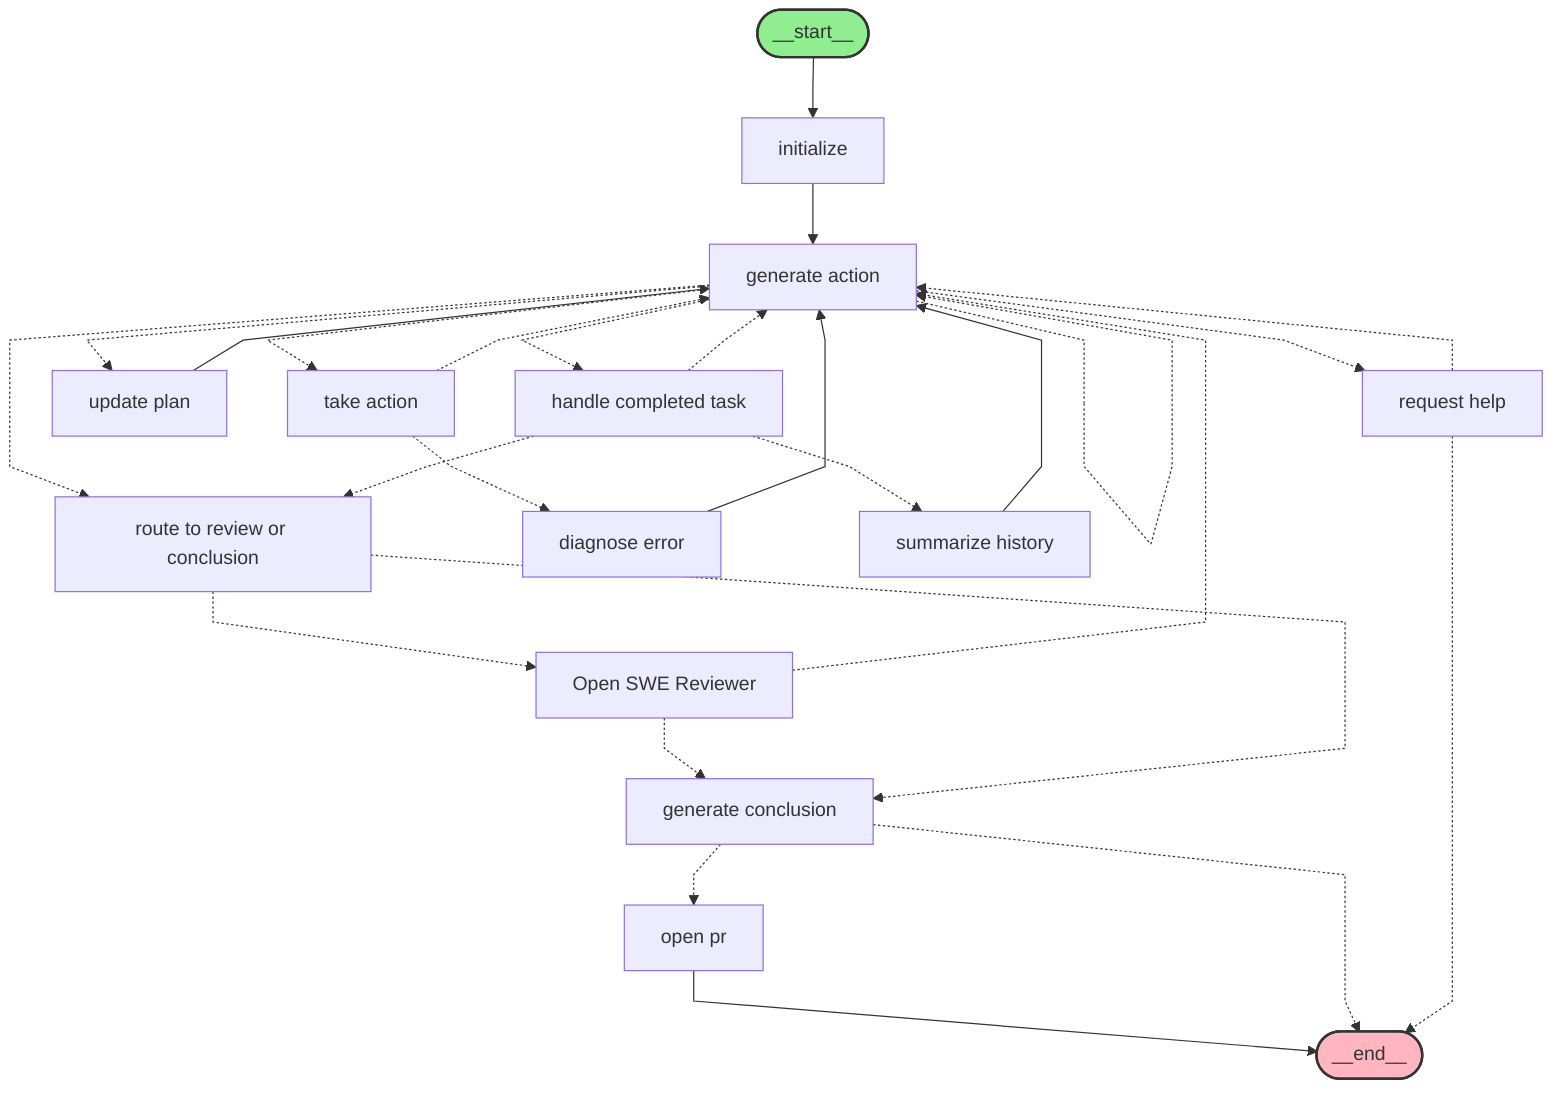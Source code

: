 %%{init: {"flowchart": {"curve": "linear"}}}%%
graph TD;
	__start__([__start__]):::startNode
	initialize[initialize]
	generateaction[generate action]
	takeaction[take action]
	updateplan[update plan]
	handlecompletedtask[handle completed task]
	generateconclusion[generate conclusion]
	requesthelp[request help]
	routetorevieworconclusion[route to review or conclusion]
	reviewersubgraph[Open SWE   Reviewer]
	openpr[open pr]
	diagnoseerror[diagnose error]
	summarizehistory[summarize history]
	__end__([__end__]):::endNode

	__start__ --> initialize
	diagnoseerror --> generateaction
	initialize --> generateaction
	openpr --> __end__
	summarizehistory --> generateaction
	updateplan --> generateaction

	generateaction -.-> takeaction
	generateaction -.-> requesthelp
	generateaction -.-> routetorevieworconclusion
	generateaction -.-> updateplan
	generateaction -.-> generateaction
	generateaction -.-> handlecompletedtask
	reviewersubgraph -.-> generateconclusion
	reviewersubgraph -.-> generateaction
	takeaction -.-> generateaction
	takeaction -.-> diagnoseerror
	handlecompletedtask -.-> summarizehistory
	handlecompletedtask -.-> generateaction
	handlecompletedtask -.-> routetorevieworconclusion
	generateconclusion -.-> openpr
	generateconclusion -.-> __end__
	requesthelp -.-> generateaction
	requesthelp -.-> __end__
	routetorevieworconclusion -.-> generateconclusion
	routetorevieworconclusion -.-> reviewersubgraph

	classDef startNode fill:#90EE90,stroke:#333,stroke-width:2px;
	classDef endNode fill:#FFB6C1,stroke:#333,stroke-width:2px;